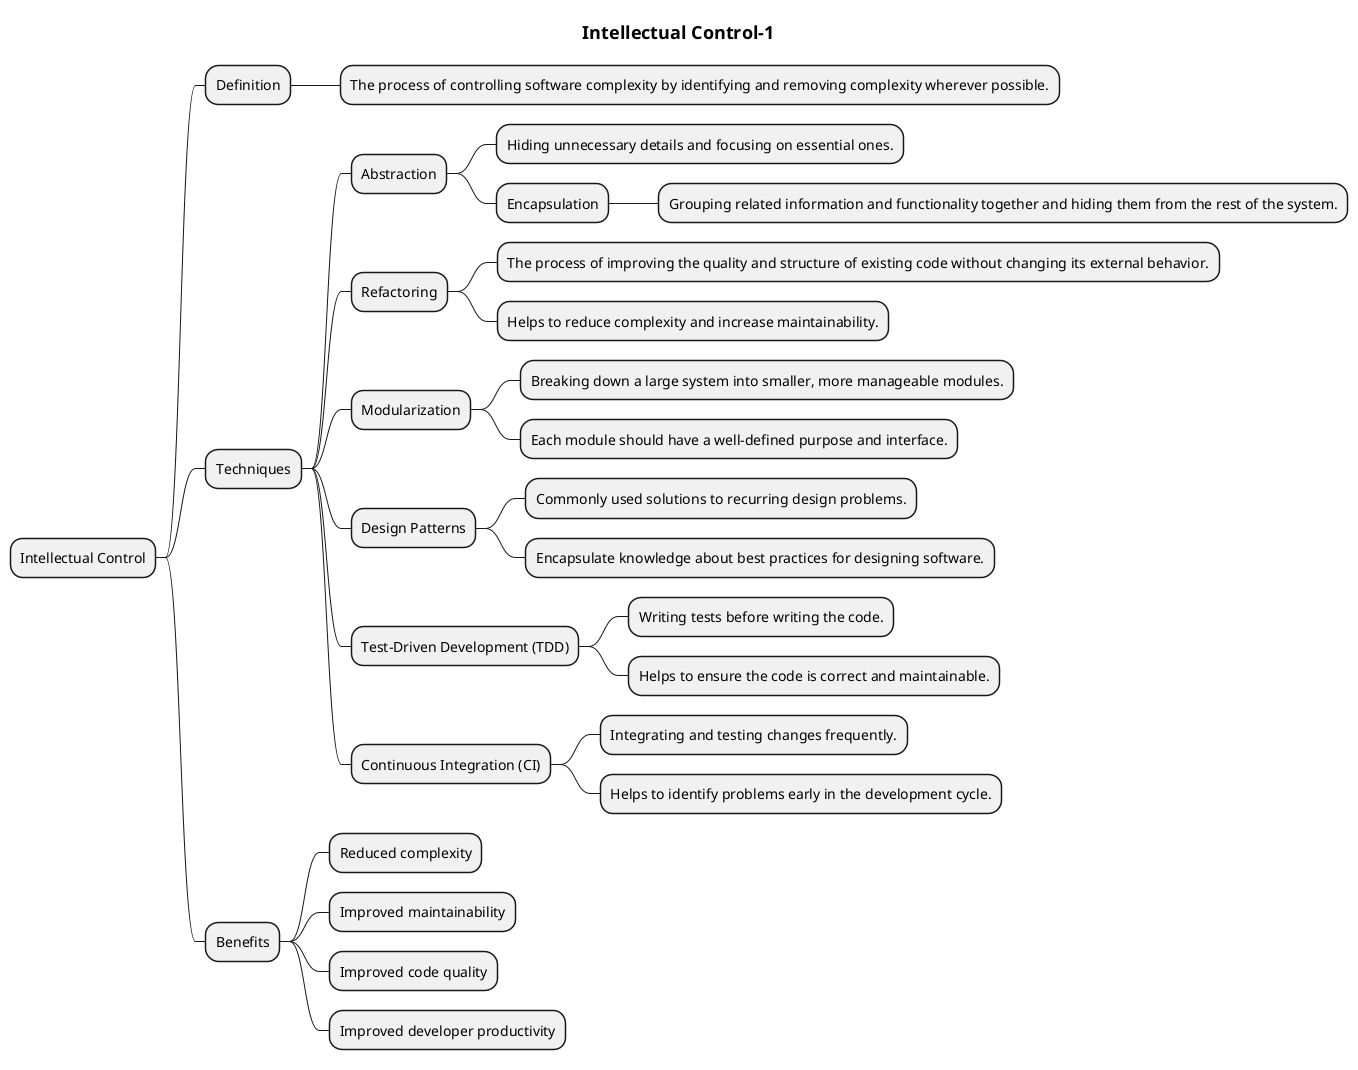 @startmindmap
title = Intellectual Control-1

* Intellectual Control
** Definition
*** The process of controlling software complexity by identifying and removing complexity wherever possible.
** Techniques
*** Abstraction
**** Hiding unnecessary details and focusing on essential ones.
**** Encapsulation
***** Grouping related information and functionality together and hiding them from the rest of the system.
*** Refactoring
**** The process of improving the quality and structure of existing code without changing its external behavior.
**** Helps to reduce complexity and increase maintainability.
*** Modularization
**** Breaking down a large system into smaller, more manageable modules.
**** Each module should have a well-defined purpose and interface.
*** Design Patterns
**** Commonly used solutions to recurring design problems.
**** Encapsulate knowledge about best practices for designing software.
*** Test-Driven Development (TDD)
**** Writing tests before writing the code.
**** Helps to ensure the code is correct and maintainable.
*** Continuous Integration (CI)
**** Integrating and testing changes frequently.
**** Helps to identify problems early in the development cycle.
** Benefits
*** Reduced complexity
*** Improved maintainability
*** Improved code quality
*** Improved developer productivity
@endmindmap
